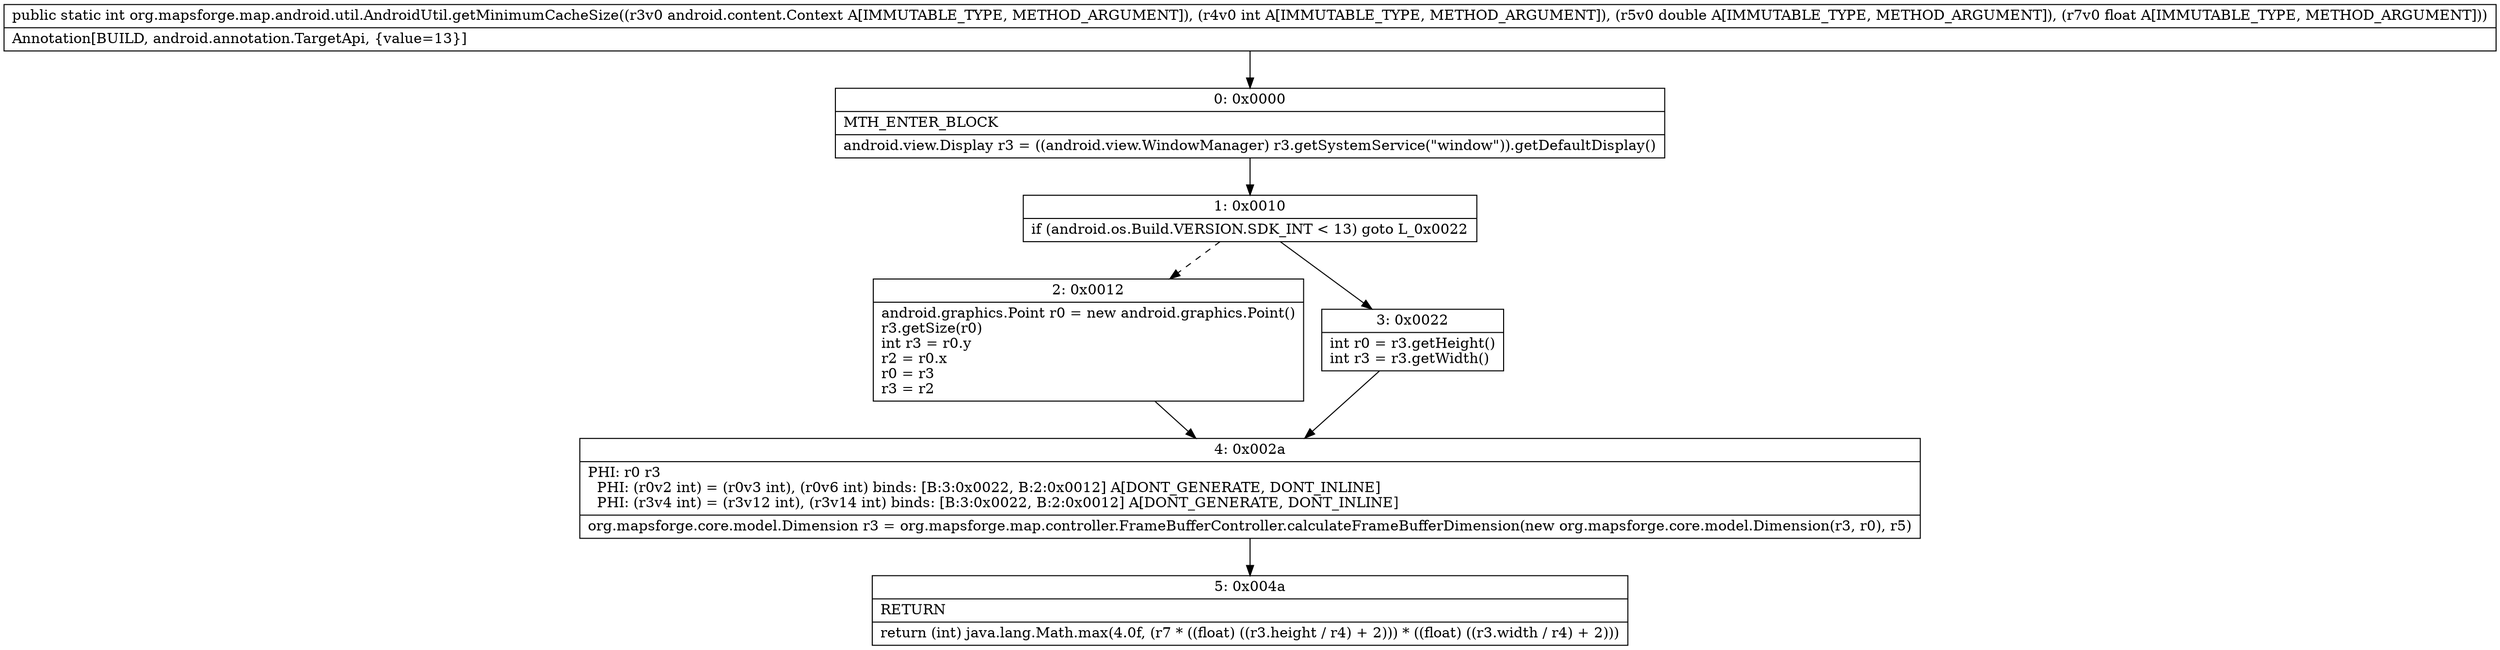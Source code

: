 digraph "CFG fororg.mapsforge.map.android.util.AndroidUtil.getMinimumCacheSize(Landroid\/content\/Context;IDF)I" {
Node_0 [shape=record,label="{0\:\ 0x0000|MTH_ENTER_BLOCK\l|android.view.Display r3 = ((android.view.WindowManager) r3.getSystemService(\"window\")).getDefaultDisplay()\l}"];
Node_1 [shape=record,label="{1\:\ 0x0010|if (android.os.Build.VERSION.SDK_INT \< 13) goto L_0x0022\l}"];
Node_2 [shape=record,label="{2\:\ 0x0012|android.graphics.Point r0 = new android.graphics.Point()\lr3.getSize(r0)\lint r3 = r0.y\lr2 = r0.x\lr0 = r3\lr3 = r2\l}"];
Node_3 [shape=record,label="{3\:\ 0x0022|int r0 = r3.getHeight()\lint r3 = r3.getWidth()\l}"];
Node_4 [shape=record,label="{4\:\ 0x002a|PHI: r0 r3 \l  PHI: (r0v2 int) = (r0v3 int), (r0v6 int) binds: [B:3:0x0022, B:2:0x0012] A[DONT_GENERATE, DONT_INLINE]\l  PHI: (r3v4 int) = (r3v12 int), (r3v14 int) binds: [B:3:0x0022, B:2:0x0012] A[DONT_GENERATE, DONT_INLINE]\l|org.mapsforge.core.model.Dimension r3 = org.mapsforge.map.controller.FrameBufferController.calculateFrameBufferDimension(new org.mapsforge.core.model.Dimension(r3, r0), r5)\l}"];
Node_5 [shape=record,label="{5\:\ 0x004a|RETURN\l|return (int) java.lang.Math.max(4.0f, (r7 * ((float) ((r3.height \/ r4) + 2))) * ((float) ((r3.width \/ r4) + 2)))\l}"];
MethodNode[shape=record,label="{public static int org.mapsforge.map.android.util.AndroidUtil.getMinimumCacheSize((r3v0 android.content.Context A[IMMUTABLE_TYPE, METHOD_ARGUMENT]), (r4v0 int A[IMMUTABLE_TYPE, METHOD_ARGUMENT]), (r5v0 double A[IMMUTABLE_TYPE, METHOD_ARGUMENT]), (r7v0 float A[IMMUTABLE_TYPE, METHOD_ARGUMENT]))  | Annotation[BUILD, android.annotation.TargetApi, \{value=13\}]\l}"];
MethodNode -> Node_0;
Node_0 -> Node_1;
Node_1 -> Node_2[style=dashed];
Node_1 -> Node_3;
Node_2 -> Node_4;
Node_3 -> Node_4;
Node_4 -> Node_5;
}

